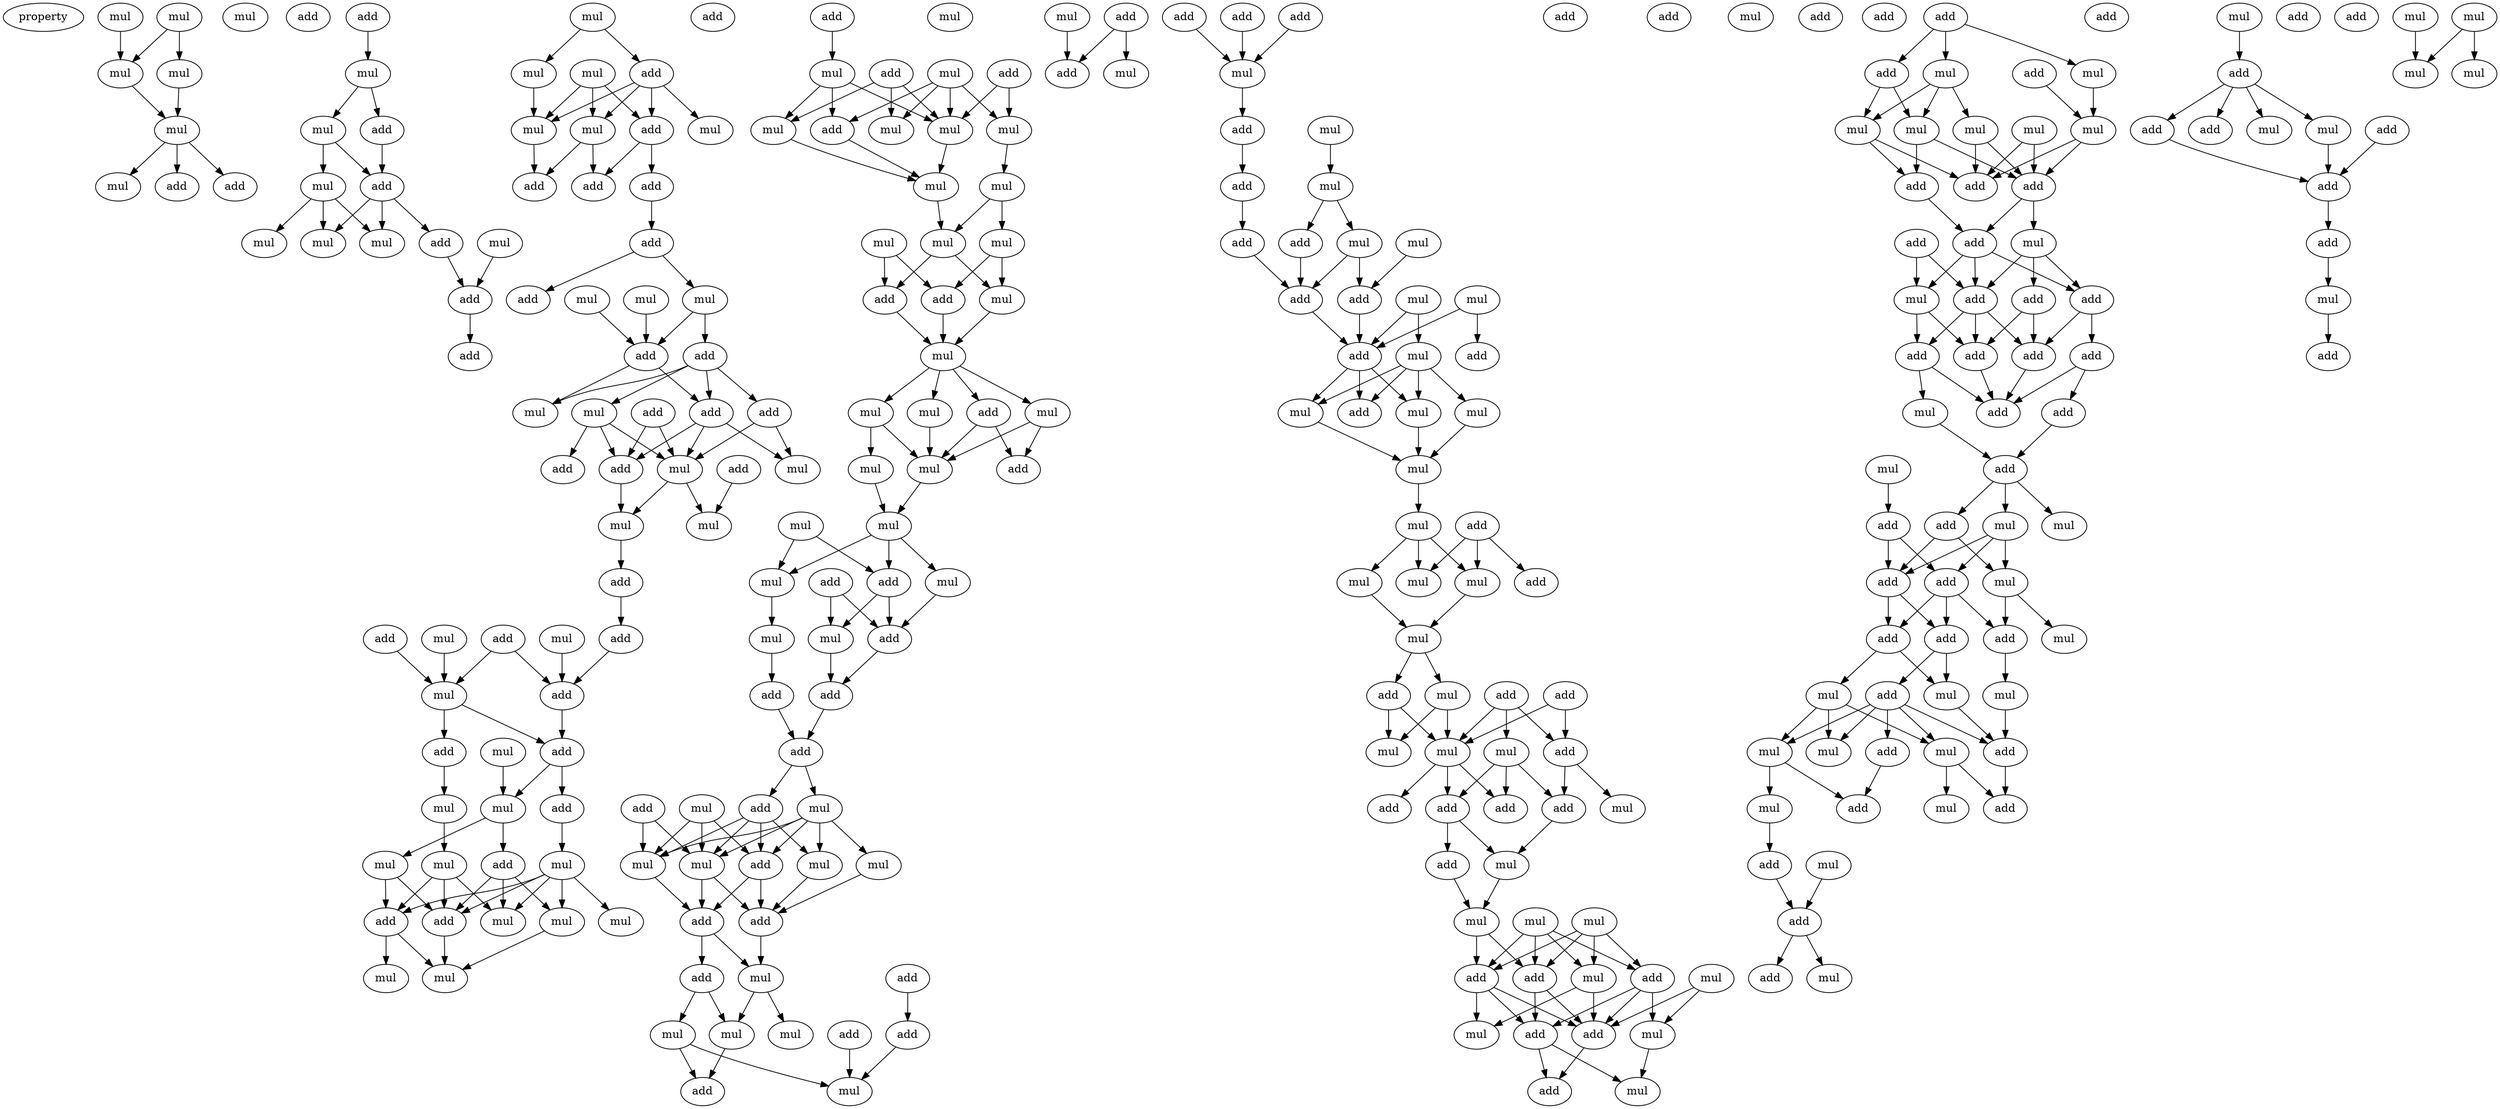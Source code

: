 digraph {
    node [fontcolor=black]
    property [mul=2,lf=1.2]
    0 [ label = mul ];
    1 [ label = mul ];
    2 [ label = mul ];
    3 [ label = mul ];
    4 [ label = mul ];
    5 [ label = mul ];
    6 [ label = mul ];
    7 [ label = add ];
    8 [ label = add ];
    9 [ label = add ];
    10 [ label = add ];
    11 [ label = mul ];
    12 [ label = mul ];
    13 [ label = add ];
    14 [ label = mul ];
    15 [ label = add ];
    16 [ label = mul ];
    17 [ label = mul ];
    18 [ label = mul ];
    19 [ label = add ];
    20 [ label = mul ];
    21 [ label = add ];
    22 [ label = mul ];
    23 [ label = add ];
    24 [ label = add ];
    25 [ label = mul ];
    26 [ label = mul ];
    27 [ label = mul ];
    28 [ label = mul ];
    29 [ label = add ];
    30 [ label = mul ];
    31 [ label = add ];
    32 [ label = add ];
    33 [ label = add ];
    34 [ label = add ];
    35 [ label = mul ];
    36 [ label = add ];
    37 [ label = add ];
    38 [ label = mul ];
    39 [ label = mul ];
    40 [ label = add ];
    41 [ label = add ];
    42 [ label = mul ];
    43 [ label = add ];
    44 [ label = add ];
    45 [ label = add ];
    46 [ label = mul ];
    47 [ label = add ];
    48 [ label = mul ];
    49 [ label = add ];
    50 [ label = add ];
    51 [ label = mul ];
    52 [ label = mul ];
    53 [ label = mul ];
    54 [ label = add ];
    55 [ label = mul ];
    56 [ label = add ];
    57 [ label = add ];
    58 [ label = add ];
    59 [ label = mul ];
    60 [ label = mul ];
    61 [ label = add ];
    62 [ label = add ];
    63 [ label = add ];
    64 [ label = mul ];
    65 [ label = mul ];
    66 [ label = add ];
    67 [ label = mul ];
    68 [ label = mul ];
    69 [ label = mul ];
    70 [ label = mul ];
    71 [ label = add ];
    72 [ label = mul ];
    73 [ label = mul ];
    74 [ label = add ];
    75 [ label = add ];
    76 [ label = mul ];
    77 [ label = mul ];
    78 [ label = mul ];
    79 [ label = add ];
    80 [ label = mul ];
    81 [ label = mul ];
    82 [ label = add ];
    83 [ label = add ];
    84 [ label = mul ];
    85 [ label = mul ];
    86 [ label = mul ];
    87 [ label = add ];
    88 [ label = mul ];
    89 [ label = mul ];
    90 [ label = mul ];
    91 [ label = mul ];
    92 [ label = mul ];
    93 [ label = mul ];
    94 [ label = add ];
    95 [ label = add ];
    96 [ label = mul ];
    97 [ label = mul ];
    98 [ label = mul ];
    99 [ label = mul ];
    100 [ label = mul ];
    101 [ label = add ];
    102 [ label = add ];
    103 [ label = mul ];
    104 [ label = mul ];
    105 [ label = mul ];
    106 [ label = mul ];
    107 [ label = mul ];
    108 [ label = mul ];
    109 [ label = add ];
    110 [ label = mul ];
    111 [ label = add ];
    112 [ label = mul ];
    113 [ label = mul ];
    114 [ label = add ];
    115 [ label = add ];
    116 [ label = add ];
    117 [ label = add ];
    118 [ label = add ];
    119 [ label = mul ];
    120 [ label = mul ];
    121 [ label = add ];
    122 [ label = mul ];
    123 [ label = mul ];
    124 [ label = mul ];
    125 [ label = add ];
    126 [ label = mul ];
    127 [ label = add ];
    128 [ label = add ];
    129 [ label = add ];
    130 [ label = add ];
    131 [ label = mul ];
    132 [ label = mul ];
    133 [ label = mul ];
    134 [ label = add ];
    135 [ label = add ];
    136 [ label = mul ];
    137 [ label = mul ];
    138 [ label = add ];
    139 [ label = mul ];
    140 [ label = add ];
    141 [ label = mul ];
    142 [ label = add ];
    143 [ label = add ];
    144 [ label = add ];
    145 [ label = add ];
    146 [ label = mul ];
    147 [ label = mul ];
    148 [ label = add ];
    149 [ label = add ];
    150 [ label = add ];
    151 [ label = mul ];
    152 [ label = add ];
    153 [ label = mul ];
    154 [ label = add ];
    155 [ label = add ];
    156 [ label = mul ];
    157 [ label = mul ];
    158 [ label = mul ];
    159 [ label = mul ];
    160 [ label = add ];
    161 [ label = add ];
    162 [ label = mul ];
    163 [ label = add ];
    164 [ label = add ];
    165 [ label = mul ];
    166 [ label = mul ];
    167 [ label = add ];
    168 [ label = mul ];
    169 [ label = add ];
    170 [ label = mul ];
    171 [ label = add ];
    172 [ label = mul ];
    173 [ label = mul ];
    174 [ label = mul ];
    175 [ label = add ];
    176 [ label = add ];
    177 [ label = mul ];
    178 [ label = mul ];
    179 [ label = add ];
    180 [ label = add ];
    181 [ label = mul ];
    182 [ label = add ];
    183 [ label = mul ];
    184 [ label = mul ];
    185 [ label = mul ];
    186 [ label = add ];
    187 [ label = add ];
    188 [ label = add ];
    189 [ label = add ];
    190 [ label = add ];
    191 [ label = mul ];
    192 [ label = add ];
    193 [ label = mul ];
    194 [ label = mul ];
    195 [ label = mul ];
    196 [ label = mul ];
    197 [ label = mul ];
    198 [ label = add ];
    199 [ label = add ];
    200 [ label = mul ];
    201 [ label = add ];
    202 [ label = add ];
    203 [ label = mul ];
    204 [ label = mul ];
    205 [ label = add ];
    206 [ label = add ];
    207 [ label = mul ];
    208 [ label = add ];
    209 [ label = add ];
    210 [ label = add ];
    211 [ label = mul ];
    212 [ label = mul ];
    213 [ label = mul ];
    214 [ label = mul ];
    215 [ label = mul ];
    216 [ label = mul ];
    217 [ label = mul ];
    218 [ label = add ];
    219 [ label = add ];
    220 [ label = add ];
    221 [ label = mul ];
    222 [ label = add ];
    223 [ label = add ];
    224 [ label = add ];
    225 [ label = mul ];
    226 [ label = add ];
    227 [ label = add ];
    228 [ label = add ];
    229 [ label = add ];
    230 [ label = add ];
    231 [ label = add ];
    232 [ label = add ];
    233 [ label = mul ];
    234 [ label = add ];
    235 [ label = add ];
    236 [ label = mul ];
    237 [ label = mul ];
    238 [ label = mul ];
    239 [ label = add ];
    240 [ label = add ];
    241 [ label = add ];
    242 [ label = add ];
    243 [ label = mul ];
    244 [ label = add ];
    245 [ label = mul ];
    246 [ label = add ];
    247 [ label = add ];
    248 [ label = mul ];
    249 [ label = mul ];
    250 [ label = mul ];
    251 [ label = add ];
    252 [ label = mul ];
    253 [ label = add ];
    254 [ label = mul ];
    255 [ label = add ];
    256 [ label = mul ];
    257 [ label = add ];
    258 [ label = mul ];
    259 [ label = mul ];
    260 [ label = add ];
    261 [ label = add ];
    262 [ label = mul ];
    263 [ label = add ];
    264 [ label = add ];
    265 [ label = add ];
    266 [ label = mul ];
    267 [ label = mul ];
    268 [ label = add ];
    269 [ label = add ];
    270 [ label = add ];
    271 [ label = add ];
    272 [ label = add ];
    273 [ label = mul ];
    274 [ label = mul ];
    275 [ label = add ];
    276 [ label = add ];
    277 [ label = add ];
    278 [ label = mul ];
    279 [ label = mul ];
    280 [ label = mul ];
    281 [ label = mul ];
    282 [ label = mul ];
    283 [ label = add ];
    0 -> 3 [ name = 0 ];
    0 -> 4 [ name = 1 ];
    2 -> 3 [ name = 2 ];
    3 -> 5 [ name = 3 ];
    4 -> 5 [ name = 4 ];
    5 -> 6 [ name = 5 ];
    5 -> 7 [ name = 6 ];
    5 -> 8 [ name = 7 ];
    10 -> 11 [ name = 8 ];
    11 -> 12 [ name = 9 ];
    11 -> 13 [ name = 10 ];
    12 -> 14 [ name = 11 ];
    12 -> 15 [ name = 12 ];
    13 -> 15 [ name = 13 ];
    14 -> 17 [ name = 14 ];
    14 -> 18 [ name = 15 ];
    14 -> 20 [ name = 16 ];
    15 -> 17 [ name = 17 ];
    15 -> 18 [ name = 18 ];
    15 -> 19 [ name = 19 ];
    16 -> 21 [ name = 20 ];
    19 -> 21 [ name = 21 ];
    21 -> 23 [ name = 22 ];
    22 -> 24 [ name = 23 ];
    22 -> 26 [ name = 24 ];
    24 -> 27 [ name = 25 ];
    24 -> 28 [ name = 26 ];
    24 -> 29 [ name = 27 ];
    24 -> 30 [ name = 28 ];
    25 -> 27 [ name = 29 ];
    25 -> 29 [ name = 30 ];
    25 -> 30 [ name = 31 ];
    26 -> 27 [ name = 32 ];
    27 -> 31 [ name = 33 ];
    29 -> 32 [ name = 34 ];
    29 -> 33 [ name = 35 ];
    30 -> 31 [ name = 36 ];
    30 -> 32 [ name = 37 ];
    33 -> 34 [ name = 38 ];
    34 -> 37 [ name = 39 ];
    34 -> 38 [ name = 40 ];
    35 -> 41 [ name = 41 ];
    38 -> 40 [ name = 42 ];
    38 -> 41 [ name = 43 ];
    39 -> 41 [ name = 44 ];
    40 -> 42 [ name = 45 ];
    40 -> 44 [ name = 46 ];
    40 -> 45 [ name = 47 ];
    40 -> 46 [ name = 48 ];
    41 -> 42 [ name = 49 ];
    41 -> 44 [ name = 50 ];
    43 -> 49 [ name = 51 ];
    43 -> 51 [ name = 52 ];
    44 -> 48 [ name = 53 ];
    44 -> 49 [ name = 54 ];
    44 -> 51 [ name = 55 ];
    45 -> 48 [ name = 56 ];
    45 -> 51 [ name = 57 ];
    46 -> 47 [ name = 58 ];
    46 -> 49 [ name = 59 ];
    46 -> 51 [ name = 60 ];
    49 -> 53 [ name = 61 ];
    50 -> 52 [ name = 62 ];
    51 -> 52 [ name = 63 ];
    51 -> 53 [ name = 64 ];
    53 -> 54 [ name = 65 ];
    54 -> 57 [ name = 66 ];
    55 -> 60 [ name = 67 ];
    56 -> 60 [ name = 68 ];
    56 -> 61 [ name = 69 ];
    57 -> 61 [ name = 70 ];
    58 -> 60 [ name = 71 ];
    59 -> 61 [ name = 72 ];
    60 -> 62 [ name = 73 ];
    60 -> 63 [ name = 74 ];
    61 -> 62 [ name = 75 ];
    62 -> 66 [ name = 76 ];
    62 -> 67 [ name = 77 ];
    63 -> 65 [ name = 78 ];
    64 -> 67 [ name = 79 ];
    65 -> 70 [ name = 80 ];
    66 -> 68 [ name = 81 ];
    67 -> 69 [ name = 82 ];
    67 -> 71 [ name = 83 ];
    68 -> 72 [ name = 84 ];
    68 -> 73 [ name = 85 ];
    68 -> 74 [ name = 86 ];
    68 -> 75 [ name = 87 ];
    68 -> 76 [ name = 88 ];
    69 -> 74 [ name = 89 ];
    69 -> 75 [ name = 90 ];
    70 -> 73 [ name = 91 ];
    70 -> 74 [ name = 92 ];
    70 -> 75 [ name = 93 ];
    71 -> 72 [ name = 94 ];
    71 -> 73 [ name = 95 ];
    71 -> 75 [ name = 96 ];
    72 -> 78 [ name = 97 ];
    74 -> 77 [ name = 98 ];
    74 -> 78 [ name = 99 ];
    75 -> 78 [ name = 100 ];
    79 -> 81 [ name = 101 ];
    80 -> 84 [ name = 102 ];
    80 -> 86 [ name = 103 ];
    80 -> 87 [ name = 104 ];
    80 -> 88 [ name = 105 ];
    81 -> 84 [ name = 106 ];
    81 -> 85 [ name = 107 ];
    81 -> 87 [ name = 108 ];
    82 -> 84 [ name = 109 ];
    82 -> 85 [ name = 110 ];
    82 -> 86 [ name = 111 ];
    83 -> 84 [ name = 112 ];
    83 -> 88 [ name = 113 ];
    84 -> 89 [ name = 114 ];
    85 -> 89 [ name = 115 ];
    87 -> 89 [ name = 116 ];
    88 -> 90 [ name = 117 ];
    89 -> 91 [ name = 118 ];
    90 -> 91 [ name = 119 ];
    90 -> 92 [ name = 120 ];
    91 -> 94 [ name = 121 ];
    91 -> 96 [ name = 122 ];
    92 -> 95 [ name = 123 ];
    92 -> 96 [ name = 124 ];
    93 -> 94 [ name = 125 ];
    93 -> 95 [ name = 126 ];
    94 -> 97 [ name = 127 ];
    95 -> 97 [ name = 128 ];
    96 -> 97 [ name = 129 ];
    97 -> 98 [ name = 130 ];
    97 -> 99 [ name = 131 ];
    97 -> 100 [ name = 132 ];
    97 -> 101 [ name = 133 ];
    98 -> 103 [ name = 134 ];
    99 -> 103 [ name = 135 ];
    99 -> 104 [ name = 136 ];
    100 -> 102 [ name = 137 ];
    100 -> 103 [ name = 138 ];
    101 -> 102 [ name = 139 ];
    101 -> 103 [ name = 140 ];
    103 -> 106 [ name = 141 ];
    104 -> 106 [ name = 142 ];
    105 -> 107 [ name = 143 ];
    105 -> 111 [ name = 144 ];
    106 -> 107 [ name = 145 ];
    106 -> 110 [ name = 146 ];
    106 -> 111 [ name = 147 ];
    107 -> 113 [ name = 148 ];
    109 -> 112 [ name = 149 ];
    109 -> 114 [ name = 150 ];
    110 -> 114 [ name = 151 ];
    111 -> 112 [ name = 152 ];
    111 -> 114 [ name = 153 ];
    112 -> 116 [ name = 154 ];
    113 -> 115 [ name = 155 ];
    114 -> 116 [ name = 156 ];
    115 -> 117 [ name = 157 ];
    116 -> 117 [ name = 158 ];
    117 -> 118 [ name = 159 ];
    117 -> 119 [ name = 160 ];
    118 -> 123 [ name = 161 ];
    118 -> 124 [ name = 162 ];
    118 -> 125 [ name = 163 ];
    118 -> 126 [ name = 164 ];
    119 -> 122 [ name = 165 ];
    119 -> 123 [ name = 166 ];
    119 -> 124 [ name = 167 ];
    119 -> 125 [ name = 168 ];
    119 -> 126 [ name = 169 ];
    120 -> 123 [ name = 170 ];
    120 -> 125 [ name = 171 ];
    120 -> 126 [ name = 172 ];
    121 -> 123 [ name = 173 ];
    121 -> 126 [ name = 174 ];
    122 -> 128 [ name = 175 ];
    123 -> 127 [ name = 176 ];
    124 -> 128 [ name = 177 ];
    125 -> 127 [ name = 178 ];
    125 -> 128 [ name = 179 ];
    126 -> 127 [ name = 180 ];
    126 -> 128 [ name = 181 ];
    127 -> 130 [ name = 182 ];
    127 -> 131 [ name = 183 ];
    128 -> 131 [ name = 184 ];
    129 -> 134 [ name = 185 ];
    130 -> 132 [ name = 186 ];
    130 -> 136 [ name = 187 ];
    131 -> 133 [ name = 188 ];
    131 -> 136 [ name = 189 ];
    132 -> 137 [ name = 190 ];
    132 -> 138 [ name = 191 ];
    134 -> 137 [ name = 192 ];
    135 -> 137 [ name = 193 ];
    136 -> 138 [ name = 194 ];
    139 -> 144 [ name = 195 ];
    140 -> 141 [ name = 196 ];
    140 -> 144 [ name = 197 ];
    142 -> 146 [ name = 198 ];
    143 -> 146 [ name = 199 ];
    145 -> 146 [ name = 200 ];
    146 -> 150 [ name = 201 ];
    147 -> 151 [ name = 202 ];
    150 -> 152 [ name = 203 ];
    151 -> 154 [ name = 204 ];
    151 -> 156 [ name = 205 ];
    152 -> 155 [ name = 206 ];
    154 -> 160 [ name = 207 ];
    155 -> 160 [ name = 208 ];
    156 -> 160 [ name = 209 ];
    156 -> 161 [ name = 210 ];
    157 -> 161 [ name = 211 ];
    158 -> 162 [ name = 212 ];
    158 -> 163 [ name = 213 ];
    159 -> 163 [ name = 214 ];
    159 -> 164 [ name = 215 ];
    160 -> 163 [ name = 216 ];
    161 -> 163 [ name = 217 ];
    162 -> 165 [ name = 218 ];
    162 -> 166 [ name = 219 ];
    162 -> 168 [ name = 220 ];
    162 -> 169 [ name = 221 ];
    163 -> 165 [ name = 222 ];
    163 -> 168 [ name = 223 ];
    163 -> 169 [ name = 224 ];
    165 -> 170 [ name = 225 ];
    166 -> 170 [ name = 226 ];
    168 -> 170 [ name = 227 ];
    170 -> 172 [ name = 228 ];
    171 -> 173 [ name = 229 ];
    171 -> 175 [ name = 230 ];
    171 -> 177 [ name = 231 ];
    172 -> 173 [ name = 232 ];
    172 -> 174 [ name = 233 ];
    172 -> 177 [ name = 234 ];
    174 -> 178 [ name = 235 ];
    177 -> 178 [ name = 236 ];
    178 -> 180 [ name = 237 ];
    178 -> 181 [ name = 238 ];
    179 -> 184 [ name = 239 ];
    179 -> 185 [ name = 240 ];
    179 -> 186 [ name = 241 ];
    180 -> 183 [ name = 242 ];
    180 -> 184 [ name = 243 ];
    181 -> 183 [ name = 244 ];
    181 -> 184 [ name = 245 ];
    182 -> 184 [ name = 246 ];
    182 -> 186 [ name = 247 ];
    184 -> 187 [ name = 248 ];
    184 -> 188 [ name = 249 ];
    184 -> 190 [ name = 250 ];
    185 -> 187 [ name = 251 ];
    185 -> 189 [ name = 252 ];
    185 -> 190 [ name = 253 ];
    186 -> 189 [ name = 254 ];
    186 -> 191 [ name = 255 ];
    189 -> 193 [ name = 256 ];
    190 -> 192 [ name = 257 ];
    190 -> 193 [ name = 258 ];
    192 -> 194 [ name = 259 ];
    193 -> 194 [ name = 260 ];
    194 -> 198 [ name = 261 ];
    194 -> 199 [ name = 262 ];
    195 -> 197 [ name = 263 ];
    195 -> 198 [ name = 264 ];
    195 -> 199 [ name = 265 ];
    195 -> 201 [ name = 266 ];
    196 -> 197 [ name = 267 ];
    196 -> 198 [ name = 268 ];
    196 -> 199 [ name = 269 ];
    196 -> 201 [ name = 270 ];
    197 -> 202 [ name = 271 ];
    197 -> 203 [ name = 272 ];
    198 -> 202 [ name = 273 ];
    198 -> 205 [ name = 274 ];
    199 -> 202 [ name = 275 ];
    199 -> 203 [ name = 276 ];
    199 -> 205 [ name = 277 ];
    200 -> 202 [ name = 278 ];
    200 -> 204 [ name = 279 ];
    201 -> 202 [ name = 280 ];
    201 -> 204 [ name = 281 ];
    201 -> 205 [ name = 282 ];
    202 -> 206 [ name = 283 ];
    204 -> 207 [ name = 284 ];
    205 -> 206 [ name = 285 ];
    205 -> 207 [ name = 286 ];
    208 -> 209 [ name = 287 ];
    208 -> 211 [ name = 288 ];
    208 -> 212 [ name = 289 ];
    209 -> 213 [ name = 290 ];
    209 -> 216 [ name = 291 ];
    210 -> 214 [ name = 292 ];
    211 -> 213 [ name = 293 ];
    211 -> 216 [ name = 294 ];
    211 -> 217 [ name = 295 ];
    212 -> 214 [ name = 296 ];
    213 -> 218 [ name = 297 ];
    213 -> 219 [ name = 298 ];
    214 -> 218 [ name = 299 ];
    214 -> 220 [ name = 300 ];
    215 -> 218 [ name = 301 ];
    215 -> 220 [ name = 302 ];
    216 -> 219 [ name = 303 ];
    216 -> 220 [ name = 304 ];
    217 -> 218 [ name = 305 ];
    217 -> 220 [ name = 306 ];
    218 -> 221 [ name = 307 ];
    218 -> 223 [ name = 308 ];
    219 -> 223 [ name = 309 ];
    221 -> 224 [ name = 310 ];
    221 -> 226 [ name = 311 ];
    221 -> 227 [ name = 312 ];
    222 -> 225 [ name = 313 ];
    222 -> 226 [ name = 314 ];
    223 -> 224 [ name = 315 ];
    223 -> 225 [ name = 316 ];
    223 -> 226 [ name = 317 ];
    224 -> 228 [ name = 318 ];
    224 -> 229 [ name = 319 ];
    225 -> 230 [ name = 320 ];
    225 -> 231 [ name = 321 ];
    226 -> 228 [ name = 322 ];
    226 -> 230 [ name = 323 ];
    226 -> 231 [ name = 324 ];
    227 -> 228 [ name = 325 ];
    227 -> 231 [ name = 326 ];
    228 -> 234 [ name = 327 ];
    229 -> 232 [ name = 328 ];
    229 -> 234 [ name = 329 ];
    230 -> 233 [ name = 330 ];
    230 -> 234 [ name = 331 ];
    231 -> 234 [ name = 332 ];
    232 -> 235 [ name = 333 ];
    233 -> 235 [ name = 334 ];
    235 -> 237 [ name = 335 ];
    235 -> 238 [ name = 336 ];
    235 -> 239 [ name = 337 ];
    236 -> 240 [ name = 338 ];
    237 -> 241 [ name = 339 ];
    237 -> 242 [ name = 340 ];
    237 -> 243 [ name = 341 ];
    239 -> 242 [ name = 342 ];
    239 -> 243 [ name = 343 ];
    240 -> 241 [ name = 344 ];
    240 -> 242 [ name = 345 ];
    241 -> 244 [ name = 346 ];
    241 -> 246 [ name = 347 ];
    241 -> 247 [ name = 348 ];
    242 -> 244 [ name = 349 ];
    242 -> 247 [ name = 350 ];
    243 -> 245 [ name = 351 ];
    243 -> 246 [ name = 352 ];
    244 -> 249 [ name = 353 ];
    244 -> 250 [ name = 354 ];
    246 -> 248 [ name = 355 ];
    247 -> 250 [ name = 356 ];
    247 -> 251 [ name = 357 ];
    248 -> 255 [ name = 358 ];
    249 -> 252 [ name = 359 ];
    249 -> 254 [ name = 360 ];
    249 -> 256 [ name = 361 ];
    250 -> 255 [ name = 362 ];
    251 -> 252 [ name = 363 ];
    251 -> 253 [ name = 364 ];
    251 -> 254 [ name = 365 ];
    251 -> 255 [ name = 366 ];
    251 -> 256 [ name = 367 ];
    252 -> 258 [ name = 368 ];
    252 -> 260 [ name = 369 ];
    253 -> 257 [ name = 370 ];
    255 -> 260 [ name = 371 ];
    256 -> 257 [ name = 372 ];
    256 -> 259 [ name = 373 ];
    259 -> 261 [ name = 374 ];
    261 -> 263 [ name = 375 ];
    262 -> 263 [ name = 376 ];
    263 -> 265 [ name = 377 ];
    263 -> 266 [ name = 378 ];
    267 -> 269 [ name = 379 ];
    269 -> 271 [ name = 380 ];
    269 -> 272 [ name = 381 ];
    269 -> 273 [ name = 382 ];
    269 -> 274 [ name = 383 ];
    270 -> 275 [ name = 384 ];
    271 -> 275 [ name = 385 ];
    274 -> 275 [ name = 386 ];
    275 -> 276 [ name = 387 ];
    276 -> 280 [ name = 388 ];
    278 -> 281 [ name = 389 ];
    279 -> 281 [ name = 390 ];
    279 -> 282 [ name = 391 ];
    280 -> 283 [ name = 392 ];
}
